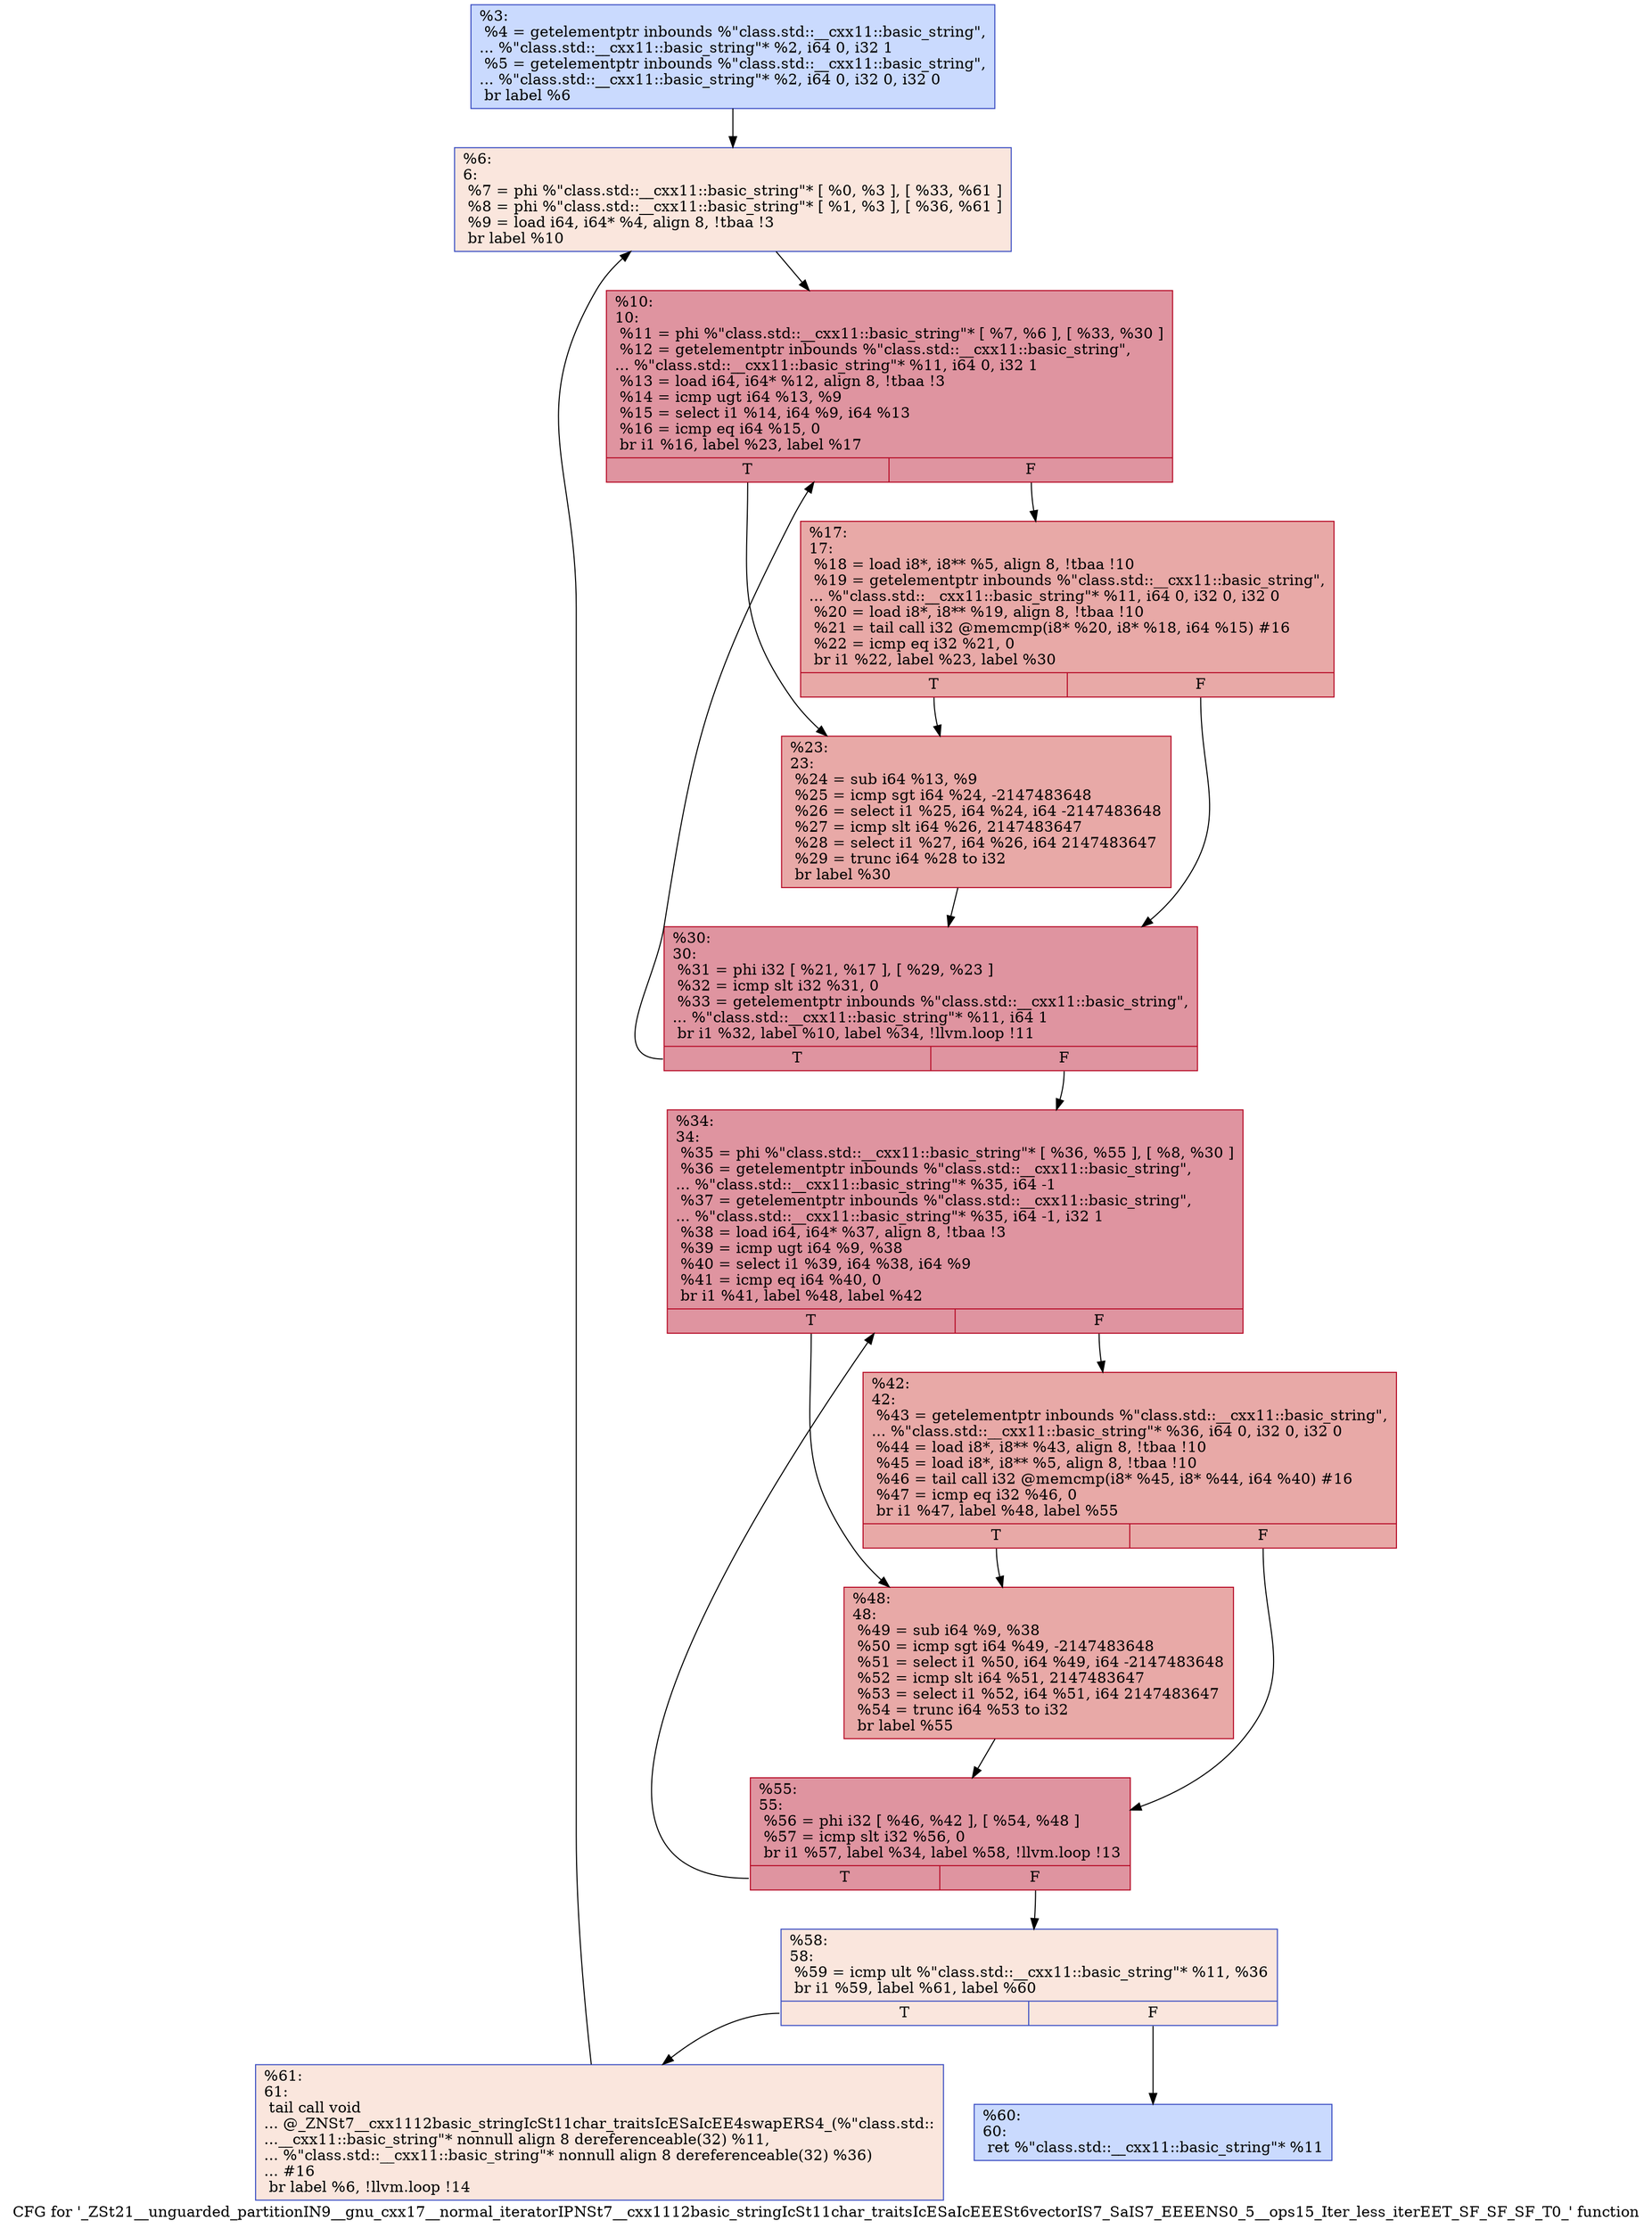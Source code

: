 digraph "CFG for '_ZSt21__unguarded_partitionIN9__gnu_cxx17__normal_iteratorIPNSt7__cxx1112basic_stringIcSt11char_traitsIcESaIcEEESt6vectorIS7_SaIS7_EEEENS0_5__ops15_Iter_less_iterEET_SF_SF_SF_T0_' function" {
	label="CFG for '_ZSt21__unguarded_partitionIN9__gnu_cxx17__normal_iteratorIPNSt7__cxx1112basic_stringIcSt11char_traitsIcESaIcEEESt6vectorIS7_SaIS7_EEEENS0_5__ops15_Iter_less_iterEET_SF_SF_SF_T0_' function";

	Node0x5599fb41a480 [shape=record,color="#3d50c3ff", style=filled, fillcolor="#88abfd70",label="{%3:\l  %4 = getelementptr inbounds %\"class.std::__cxx11::basic_string\",\l... %\"class.std::__cxx11::basic_string\"* %2, i64 0, i32 1\l  %5 = getelementptr inbounds %\"class.std::__cxx11::basic_string\",\l... %\"class.std::__cxx11::basic_string\"* %2, i64 0, i32 0, i32 0\l  br label %6\l}"];
	Node0x5599fb41a480 -> Node0x5599fb41a600;
	Node0x5599fb41a600 [shape=record,color="#3d50c3ff", style=filled, fillcolor="#f3c7b170",label="{%6:\l6:                                                \l  %7 = phi %\"class.std::__cxx11::basic_string\"* [ %0, %3 ], [ %33, %61 ]\l  %8 = phi %\"class.std::__cxx11::basic_string\"* [ %1, %3 ], [ %36, %61 ]\l  %9 = load i64, i64* %4, align 8, !tbaa !3\l  br label %10\l}"];
	Node0x5599fb41a600 -> Node0x5599fb41a4d0;
	Node0x5599fb41a4d0 [shape=record,color="#b70d28ff", style=filled, fillcolor="#b70d2870",label="{%10:\l10:                                               \l  %11 = phi %\"class.std::__cxx11::basic_string\"* [ %7, %6 ], [ %33, %30 ]\l  %12 = getelementptr inbounds %\"class.std::__cxx11::basic_string\",\l... %\"class.std::__cxx11::basic_string\"* %11, i64 0, i32 1\l  %13 = load i64, i64* %12, align 8, !tbaa !3\l  %14 = icmp ugt i64 %13, %9\l  %15 = select i1 %14, i64 %9, i64 %13\l  %16 = icmp eq i64 %15, 0\l  br i1 %16, label %23, label %17\l|{<s0>T|<s1>F}}"];
	Node0x5599fb41a4d0:s0 -> Node0x5599fb41ac30;
	Node0x5599fb41a4d0:s1 -> Node0x5599fb41acc0;
	Node0x5599fb41acc0 [shape=record,color="#b70d28ff", style=filled, fillcolor="#ca3b3770",label="{%17:\l17:                                               \l  %18 = load i8*, i8** %5, align 8, !tbaa !10\l  %19 = getelementptr inbounds %\"class.std::__cxx11::basic_string\",\l... %\"class.std::__cxx11::basic_string\"* %11, i64 0, i32 0, i32 0\l  %20 = load i8*, i8** %19, align 8, !tbaa !10\l  %21 = tail call i32 @memcmp(i8* %20, i8* %18, i64 %15) #16\l  %22 = icmp eq i32 %21, 0\l  br i1 %22, label %23, label %30\l|{<s0>T|<s1>F}}"];
	Node0x5599fb41acc0:s0 -> Node0x5599fb41ac30;
	Node0x5599fb41acc0:s1 -> Node0x5599fb41a8f0;
	Node0x5599fb41ac30 [shape=record,color="#b70d28ff", style=filled, fillcolor="#ca3b3770",label="{%23:\l23:                                               \l  %24 = sub i64 %13, %9\l  %25 = icmp sgt i64 %24, -2147483648\l  %26 = select i1 %25, i64 %24, i64 -2147483648\l  %27 = icmp slt i64 %26, 2147483647\l  %28 = select i1 %27, i64 %26, i64 2147483647\l  %29 = trunc i64 %28 to i32\l  br label %30\l}"];
	Node0x5599fb41ac30 -> Node0x5599fb41a8f0;
	Node0x5599fb41a8f0 [shape=record,color="#b70d28ff", style=filled, fillcolor="#b70d2870",label="{%30:\l30:                                               \l  %31 = phi i32 [ %21, %17 ], [ %29, %23 ]\l  %32 = icmp slt i32 %31, 0\l  %33 = getelementptr inbounds %\"class.std::__cxx11::basic_string\",\l... %\"class.std::__cxx11::basic_string\"* %11, i64 1\l  br i1 %32, label %10, label %34, !llvm.loop !11\l|{<s0>T|<s1>F}}"];
	Node0x5599fb41a8f0:s0 -> Node0x5599fb41a4d0;
	Node0x5599fb41a8f0:s1 -> Node0x5599fb41b7c0;
	Node0x5599fb41b7c0 [shape=record,color="#b70d28ff", style=filled, fillcolor="#b70d2870",label="{%34:\l34:                                               \l  %35 = phi %\"class.std::__cxx11::basic_string\"* [ %36, %55 ], [ %8, %30 ]\l  %36 = getelementptr inbounds %\"class.std::__cxx11::basic_string\",\l... %\"class.std::__cxx11::basic_string\"* %35, i64 -1\l  %37 = getelementptr inbounds %\"class.std::__cxx11::basic_string\",\l... %\"class.std::__cxx11::basic_string\"* %35, i64 -1, i32 1\l  %38 = load i64, i64* %37, align 8, !tbaa !3\l  %39 = icmp ugt i64 %9, %38\l  %40 = select i1 %39, i64 %38, i64 %9\l  %41 = icmp eq i64 %40, 0\l  br i1 %41, label %48, label %42\l|{<s0>T|<s1>F}}"];
	Node0x5599fb41b7c0:s0 -> Node0x5599fb41bd20;
	Node0x5599fb41b7c0:s1 -> Node0x5599fb41bd70;
	Node0x5599fb41bd70 [shape=record,color="#b70d28ff", style=filled, fillcolor="#ca3b3770",label="{%42:\l42:                                               \l  %43 = getelementptr inbounds %\"class.std::__cxx11::basic_string\",\l... %\"class.std::__cxx11::basic_string\"* %36, i64 0, i32 0, i32 0\l  %44 = load i8*, i8** %43, align 8, !tbaa !10\l  %45 = load i8*, i8** %5, align 8, !tbaa !10\l  %46 = tail call i32 @memcmp(i8* %45, i8* %44, i64 %40) #16\l  %47 = icmp eq i32 %46, 0\l  br i1 %47, label %48, label %55\l|{<s0>T|<s1>F}}"];
	Node0x5599fb41bd70:s0 -> Node0x5599fb41bd20;
	Node0x5599fb41bd70:s1 -> Node0x5599fb41b940;
	Node0x5599fb41bd20 [shape=record,color="#b70d28ff", style=filled, fillcolor="#ca3b3770",label="{%48:\l48:                                               \l  %49 = sub i64 %9, %38\l  %50 = icmp sgt i64 %49, -2147483648\l  %51 = select i1 %50, i64 %49, i64 -2147483648\l  %52 = icmp slt i64 %51, 2147483647\l  %53 = select i1 %52, i64 %51, i64 2147483647\l  %54 = trunc i64 %53 to i32\l  br label %55\l}"];
	Node0x5599fb41bd20 -> Node0x5599fb41b940;
	Node0x5599fb41b940 [shape=record,color="#b70d28ff", style=filled, fillcolor="#b70d2870",label="{%55:\l55:                                               \l  %56 = phi i32 [ %46, %42 ], [ %54, %48 ]\l  %57 = icmp slt i32 %56, 0\l  br i1 %57, label %34, label %58, !llvm.loop !13\l|{<s0>T|<s1>F}}"];
	Node0x5599fb41b940:s0 -> Node0x5599fb41b7c0;
	Node0x5599fb41b940:s1 -> Node0x5599fb41c810;
	Node0x5599fb41c810 [shape=record,color="#3d50c3ff", style=filled, fillcolor="#f3c7b170",label="{%58:\l58:                                               \l  %59 = icmp ult %\"class.std::__cxx11::basic_string\"* %11, %36\l  br i1 %59, label %61, label %60\l|{<s0>T|<s1>F}}"];
	Node0x5599fb41c810:s0 -> Node0x5599fb41a6c0;
	Node0x5599fb41c810:s1 -> Node0x5599fb41ca20;
	Node0x5599fb41ca20 [shape=record,color="#3d50c3ff", style=filled, fillcolor="#88abfd70",label="{%60:\l60:                                               \l  ret %\"class.std::__cxx11::basic_string\"* %11\l}"];
	Node0x5599fb41a6c0 [shape=record,color="#3d50c3ff", style=filled, fillcolor="#f3c7b170",label="{%61:\l61:                                               \l  tail call void\l... @_ZNSt7__cxx1112basic_stringIcSt11char_traitsIcESaIcEE4swapERS4_(%\"class.std::\l...__cxx11::basic_string\"* nonnull align 8 dereferenceable(32) %11,\l... %\"class.std::__cxx11::basic_string\"* nonnull align 8 dereferenceable(32) %36)\l... #16\l  br label %6, !llvm.loop !14\l}"];
	Node0x5599fb41a6c0 -> Node0x5599fb41a600;
}
